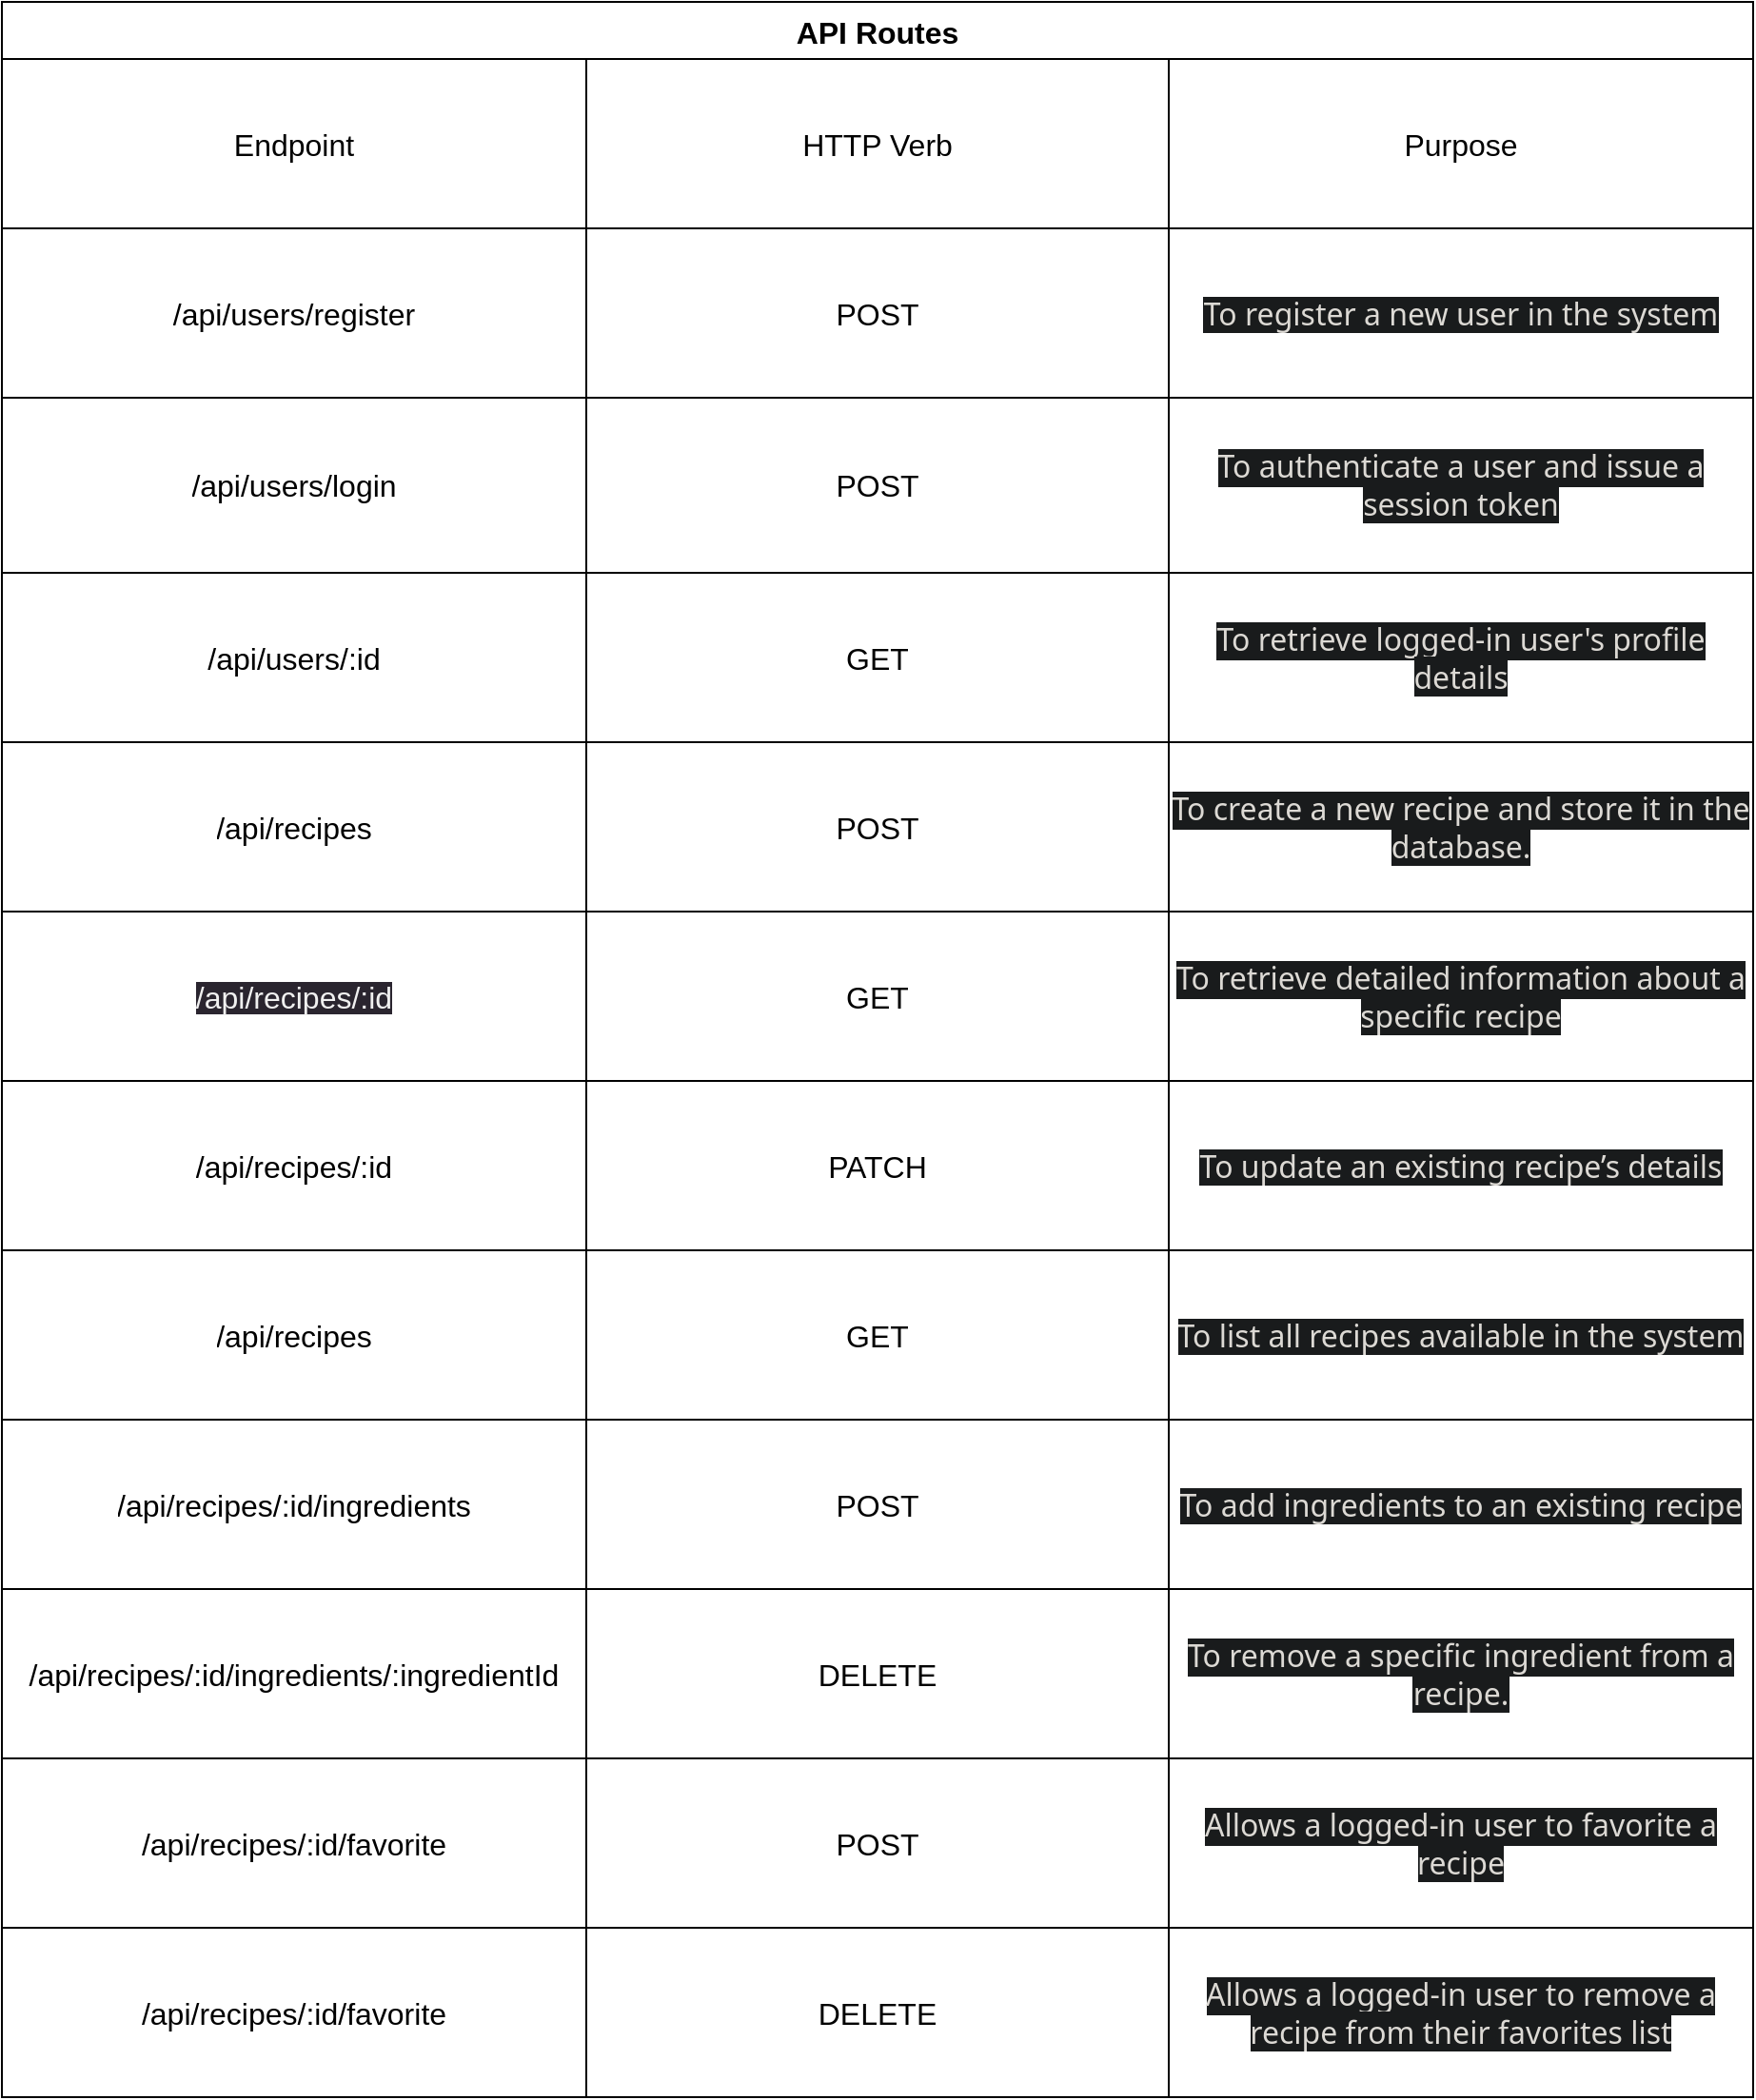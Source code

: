 <mxfile>
    <diagram id="S6L31jOvDiZtcp9Sf2Wv" name="Page-1">
        <mxGraphModel dx="2607" dy="1162" grid="1" gridSize="10" guides="1" tooltips="1" connect="1" arrows="1" fold="1" page="1" pageScale="1" pageWidth="850" pageHeight="1100" math="0" shadow="0">
            <root>
                <mxCell id="0"/>
                <mxCell id="1" parent="0"/>
                <mxCell id="2" value="API Routes" style="shape=table;startSize=30;container=1;collapsible=0;childLayout=tableLayout;fontStyle=1;align=center;fontSize=16;" vertex="1" parent="1">
                    <mxGeometry x="240" y="180" width="920" height="1101" as="geometry"/>
                </mxCell>
                <mxCell id="3" value="" style="shape=tableRow;horizontal=0;startSize=0;swimlaneHead=0;swimlaneBody=0;top=0;left=0;bottom=0;right=0;collapsible=0;dropTarget=0;fillColor=none;points=[[0,0.5],[1,0.5]];portConstraint=eastwest;" vertex="1" parent="2">
                    <mxGeometry y="30" width="920" height="89" as="geometry"/>
                </mxCell>
                <mxCell id="4" value="&lt;font style=&quot;font-size: 16px;&quot;&gt;Endpoint&lt;/font&gt;" style="shape=partialRectangle;html=1;whiteSpace=wrap;connectable=0;fillColor=none;top=0;left=0;bottom=0;right=0;overflow=hidden;" vertex="1" parent="3">
                    <mxGeometry width="307" height="89" as="geometry">
                        <mxRectangle width="307" height="89" as="alternateBounds"/>
                    </mxGeometry>
                </mxCell>
                <mxCell id="5" value="&lt;font style=&quot;font-size: 16px;&quot;&gt;HTTP Verb&lt;/font&gt;" style="shape=partialRectangle;html=1;whiteSpace=wrap;connectable=0;fillColor=none;top=0;left=0;bottom=0;right=0;overflow=hidden;" vertex="1" parent="3">
                    <mxGeometry x="307" width="306" height="89" as="geometry">
                        <mxRectangle width="306" height="89" as="alternateBounds"/>
                    </mxGeometry>
                </mxCell>
                <mxCell id="6" value="&lt;font style=&quot;font-size: 16px;&quot;&gt;Purpose&lt;/font&gt;" style="shape=partialRectangle;html=1;whiteSpace=wrap;connectable=0;fillColor=none;top=0;left=0;bottom=0;right=0;overflow=hidden;" vertex="1" parent="3">
                    <mxGeometry x="613" width="307" height="89" as="geometry">
                        <mxRectangle width="307" height="89" as="alternateBounds"/>
                    </mxGeometry>
                </mxCell>
                <mxCell id="7" value="" style="shape=tableRow;horizontal=0;startSize=0;swimlaneHead=0;swimlaneBody=0;top=0;left=0;bottom=0;right=0;collapsible=0;dropTarget=0;fillColor=none;points=[[0,0.5],[1,0.5]];portConstraint=eastwest;" vertex="1" parent="2">
                    <mxGeometry y="119" width="920" height="89" as="geometry"/>
                </mxCell>
                <mxCell id="8" value="&lt;font style=&quot;font-size: 16px;&quot;&gt;/api/users/register&lt;/font&gt;" style="shape=partialRectangle;html=1;whiteSpace=wrap;connectable=0;fillColor=none;top=0;left=0;bottom=0;right=0;overflow=hidden;" vertex="1" parent="7">
                    <mxGeometry width="307" height="89" as="geometry">
                        <mxRectangle width="307" height="89" as="alternateBounds"/>
                    </mxGeometry>
                </mxCell>
                <mxCell id="9" value="&lt;font style=&quot;font-size: 16px;&quot;&gt;POST&lt;/font&gt;" style="shape=partialRectangle;html=1;whiteSpace=wrap;connectable=0;fillColor=none;top=0;left=0;bottom=0;right=0;overflow=hidden;" vertex="1" parent="7">
                    <mxGeometry x="307" width="306" height="89" as="geometry">
                        <mxRectangle width="306" height="89" as="alternateBounds"/>
                    </mxGeometry>
                </mxCell>
                <mxCell id="10" value="&lt;span style=&quot;color: rgb(220, 217, 212); font-family: Söhne, ui-sans-serif, system-ui, -apple-system, &amp;quot;Segoe UI&amp;quot;, Roboto, Ubuntu, Cantarell, &amp;quot;Noto Sans&amp;quot;, sans-serif, &amp;quot;Helvetica Neue&amp;quot;, Arial, &amp;quot;Apple Color Emoji&amp;quot;, &amp;quot;Segoe UI Emoji&amp;quot;, &amp;quot;Segoe UI Symbol&amp;quot;, &amp;quot;Noto Color Emoji&amp;quot;; font-size: 16px; text-align: left; background-color: rgb(25, 27, 28);&quot;&gt;To register a new user in the system&lt;/span&gt;" style="shape=partialRectangle;html=1;whiteSpace=wrap;connectable=0;fillColor=none;top=0;left=0;bottom=0;right=0;overflow=hidden;" vertex="1" parent="7">
                    <mxGeometry x="613" width="307" height="89" as="geometry">
                        <mxRectangle width="307" height="89" as="alternateBounds"/>
                    </mxGeometry>
                </mxCell>
                <mxCell id="11" value="" style="shape=tableRow;horizontal=0;startSize=0;swimlaneHead=0;swimlaneBody=0;top=0;left=0;bottom=0;right=0;collapsible=0;dropTarget=0;fillColor=none;points=[[0,0.5],[1,0.5]];portConstraint=eastwest;" vertex="1" parent="2">
                    <mxGeometry y="208" width="920" height="92" as="geometry"/>
                </mxCell>
                <mxCell id="12" value="&lt;font style=&quot;font-size: 16px;&quot;&gt;/api/users/login&lt;/font&gt;" style="shape=partialRectangle;html=1;whiteSpace=wrap;connectable=0;fillColor=none;top=0;left=0;bottom=0;right=0;overflow=hidden;" vertex="1" parent="11">
                    <mxGeometry width="307" height="92" as="geometry">
                        <mxRectangle width="307" height="92" as="alternateBounds"/>
                    </mxGeometry>
                </mxCell>
                <mxCell id="13" value="&lt;font style=&quot;font-size: 16px;&quot;&gt;POST&lt;/font&gt;" style="shape=partialRectangle;html=1;whiteSpace=wrap;connectable=0;fillColor=none;top=0;left=0;bottom=0;right=0;overflow=hidden;" vertex="1" parent="11">
                    <mxGeometry x="307" width="306" height="92" as="geometry">
                        <mxRectangle width="306" height="92" as="alternateBounds"/>
                    </mxGeometry>
                </mxCell>
                <mxCell id="14" value="&lt;span style=&quot;color: rgb(220, 217, 212); font-family: Söhne, ui-sans-serif, system-ui, -apple-system, &amp;quot;Segoe UI&amp;quot;, Roboto, Ubuntu, Cantarell, &amp;quot;Noto Sans&amp;quot;, sans-serif, &amp;quot;Helvetica Neue&amp;quot;, Arial, &amp;quot;Apple Color Emoji&amp;quot;, &amp;quot;Segoe UI Emoji&amp;quot;, &amp;quot;Segoe UI Symbol&amp;quot;, &amp;quot;Noto Color Emoji&amp;quot;; font-size: 16px; text-align: left; background-color: rgb(25, 27, 28);&quot;&gt;To authenticate a user and issue a session token&lt;/span&gt;" style="shape=partialRectangle;html=1;whiteSpace=wrap;connectable=0;fillColor=none;top=0;left=0;bottom=0;right=0;overflow=hidden;" vertex="1" parent="11">
                    <mxGeometry x="613" width="307" height="92" as="geometry">
                        <mxRectangle width="307" height="92" as="alternateBounds"/>
                    </mxGeometry>
                </mxCell>
                <mxCell id="19" style="shape=tableRow;horizontal=0;startSize=0;swimlaneHead=0;swimlaneBody=0;top=0;left=0;bottom=0;right=0;collapsible=0;dropTarget=0;fillColor=none;points=[[0,0.5],[1,0.5]];portConstraint=eastwest;" vertex="1" parent="2">
                    <mxGeometry y="300" width="920" height="89" as="geometry"/>
                </mxCell>
                <mxCell id="20" value="&lt;font style=&quot;font-size: 16px;&quot;&gt;/api/users/:id&lt;/font&gt;" style="shape=partialRectangle;html=1;whiteSpace=wrap;connectable=0;fillColor=none;top=0;left=0;bottom=0;right=0;overflow=hidden;" vertex="1" parent="19">
                    <mxGeometry width="307" height="89" as="geometry">
                        <mxRectangle width="307" height="89" as="alternateBounds"/>
                    </mxGeometry>
                </mxCell>
                <mxCell id="21" value="&lt;font style=&quot;font-size: 16px;&quot;&gt;GET&lt;/font&gt;" style="shape=partialRectangle;html=1;whiteSpace=wrap;connectable=0;fillColor=none;top=0;left=0;bottom=0;right=0;overflow=hidden;" vertex="1" parent="19">
                    <mxGeometry x="307" width="306" height="89" as="geometry">
                        <mxRectangle width="306" height="89" as="alternateBounds"/>
                    </mxGeometry>
                </mxCell>
                <mxCell id="22" value="&lt;span style=&quot;color: rgb(220, 217, 212); font-family: Söhne, ui-sans-serif, system-ui, -apple-system, &amp;quot;Segoe UI&amp;quot;, Roboto, Ubuntu, Cantarell, &amp;quot;Noto Sans&amp;quot;, sans-serif, &amp;quot;Helvetica Neue&amp;quot;, Arial, &amp;quot;Apple Color Emoji&amp;quot;, &amp;quot;Segoe UI Emoji&amp;quot;, &amp;quot;Segoe UI Symbol&amp;quot;, &amp;quot;Noto Color Emoji&amp;quot;; font-size: 16px; text-align: left; background-color: rgb(25, 27, 28);&quot;&gt;To retrieve logged-in user's profile details&lt;/span&gt;" style="shape=partialRectangle;html=1;whiteSpace=wrap;connectable=0;fillColor=none;top=0;left=0;bottom=0;right=0;overflow=hidden;" vertex="1" parent="19">
                    <mxGeometry x="613" width="307" height="89" as="geometry">
                        <mxRectangle width="307" height="89" as="alternateBounds"/>
                    </mxGeometry>
                </mxCell>
                <mxCell id="15" style="shape=tableRow;horizontal=0;startSize=0;swimlaneHead=0;swimlaneBody=0;top=0;left=0;bottom=0;right=0;collapsible=0;dropTarget=0;fillColor=none;points=[[0,0.5],[1,0.5]];portConstraint=eastwest;" vertex="1" parent="2">
                    <mxGeometry y="389" width="920" height="89" as="geometry"/>
                </mxCell>
                <mxCell id="16" value="&lt;font style=&quot;font-size: 16px;&quot;&gt;/api/recipes&lt;/font&gt;" style="shape=partialRectangle;html=1;whiteSpace=wrap;connectable=0;fillColor=none;top=0;left=0;bottom=0;right=0;overflow=hidden;" vertex="1" parent="15">
                    <mxGeometry width="307" height="89" as="geometry">
                        <mxRectangle width="307" height="89" as="alternateBounds"/>
                    </mxGeometry>
                </mxCell>
                <mxCell id="17" value="&lt;font style=&quot;font-size: 16px;&quot;&gt;POST&lt;/font&gt;" style="shape=partialRectangle;html=1;whiteSpace=wrap;connectable=0;fillColor=none;top=0;left=0;bottom=0;right=0;overflow=hidden;" vertex="1" parent="15">
                    <mxGeometry x="307" width="306" height="89" as="geometry">
                        <mxRectangle width="306" height="89" as="alternateBounds"/>
                    </mxGeometry>
                </mxCell>
                <mxCell id="18" value="&lt;span style=&quot;color: rgb(220, 217, 212); font-family: Söhne, ui-sans-serif, system-ui, -apple-system, &amp;quot;Segoe UI&amp;quot;, Roboto, Ubuntu, Cantarell, &amp;quot;Noto Sans&amp;quot;, sans-serif, &amp;quot;Helvetica Neue&amp;quot;, Arial, &amp;quot;Apple Color Emoji&amp;quot;, &amp;quot;Segoe UI Emoji&amp;quot;, &amp;quot;Segoe UI Symbol&amp;quot;, &amp;quot;Noto Color Emoji&amp;quot;; font-size: 16px; text-align: left; background-color: rgb(25, 27, 28);&quot;&gt;To create a new recipe and store it in the database.&lt;/span&gt;" style="shape=partialRectangle;html=1;whiteSpace=wrap;connectable=0;fillColor=none;top=0;left=0;bottom=0;right=0;overflow=hidden;" vertex="1" parent="15">
                    <mxGeometry x="613" width="307" height="89" as="geometry">
                        <mxRectangle width="307" height="89" as="alternateBounds"/>
                    </mxGeometry>
                </mxCell>
                <mxCell id="31" style="shape=tableRow;horizontal=0;startSize=0;swimlaneHead=0;swimlaneBody=0;top=0;left=0;bottom=0;right=0;collapsible=0;dropTarget=0;fillColor=none;points=[[0,0.5],[1,0.5]];portConstraint=eastwest;" vertex="1" parent="2">
                    <mxGeometry y="478" width="920" height="89" as="geometry"/>
                </mxCell>
                <mxCell id="32" value="&lt;span style=&quot;color: rgb(240, 240, 240); font-family: Helvetica; font-size: 16px; font-style: normal; font-variant-ligatures: normal; font-variant-caps: normal; font-weight: 400; letter-spacing: normal; orphans: 2; text-align: center; text-indent: 0px; text-transform: none; widows: 2; word-spacing: 0px; -webkit-text-stroke-width: 0px; background-color: rgb(42, 37, 47); text-decoration-thickness: initial; text-decoration-style: initial; text-decoration-color: initial; float: none; display: inline !important;&quot;&gt;/api/recipes/:id&lt;/span&gt;" style="shape=partialRectangle;html=1;whiteSpace=wrap;connectable=0;fillColor=none;top=0;left=0;bottom=0;right=0;overflow=hidden;" vertex="1" parent="31">
                    <mxGeometry width="307" height="89" as="geometry">
                        <mxRectangle width="307" height="89" as="alternateBounds"/>
                    </mxGeometry>
                </mxCell>
                <mxCell id="33" value="&lt;font style=&quot;font-size: 16px;&quot;&gt;GET&lt;/font&gt;" style="shape=partialRectangle;html=1;whiteSpace=wrap;connectable=0;fillColor=none;top=0;left=0;bottom=0;right=0;overflow=hidden;" vertex="1" parent="31">
                    <mxGeometry x="307" width="306" height="89" as="geometry">
                        <mxRectangle width="306" height="89" as="alternateBounds"/>
                    </mxGeometry>
                </mxCell>
                <mxCell id="34" value="&lt;span style=&quot;color: rgb(220, 217, 212); font-family: Söhne, ui-sans-serif, system-ui, -apple-system, &amp;quot;Segoe UI&amp;quot;, Roboto, Ubuntu, Cantarell, &amp;quot;Noto Sans&amp;quot;, sans-serif, &amp;quot;Helvetica Neue&amp;quot;, Arial, &amp;quot;Apple Color Emoji&amp;quot;, &amp;quot;Segoe UI Emoji&amp;quot;, &amp;quot;Segoe UI Symbol&amp;quot;, &amp;quot;Noto Color Emoji&amp;quot;; font-size: 16px; text-align: left; background-color: rgb(25, 27, 28);&quot;&gt;To retrieve detailed information about a specific recipe&lt;/span&gt;" style="shape=partialRectangle;html=1;whiteSpace=wrap;connectable=0;fillColor=none;top=0;left=0;bottom=0;right=0;overflow=hidden;" vertex="1" parent="31">
                    <mxGeometry x="613" width="307" height="89" as="geometry">
                        <mxRectangle width="307" height="89" as="alternateBounds"/>
                    </mxGeometry>
                </mxCell>
                <mxCell id="27" style="shape=tableRow;horizontal=0;startSize=0;swimlaneHead=0;swimlaneBody=0;top=0;left=0;bottom=0;right=0;collapsible=0;dropTarget=0;fillColor=none;points=[[0,0.5],[1,0.5]];portConstraint=eastwest;" vertex="1" parent="2">
                    <mxGeometry y="567" width="920" height="89" as="geometry"/>
                </mxCell>
                <mxCell id="28" value="&lt;span style=&quot;font-size: 16px;&quot;&gt;/api/recipes/:id&lt;/span&gt;" style="shape=partialRectangle;html=1;whiteSpace=wrap;connectable=0;fillColor=none;top=0;left=0;bottom=0;right=0;overflow=hidden;" vertex="1" parent="27">
                    <mxGeometry width="307" height="89" as="geometry">
                        <mxRectangle width="307" height="89" as="alternateBounds"/>
                    </mxGeometry>
                </mxCell>
                <mxCell id="29" value="&lt;font style=&quot;font-size: 16px;&quot;&gt;PATCH&lt;/font&gt;" style="shape=partialRectangle;html=1;whiteSpace=wrap;connectable=0;fillColor=none;top=0;left=0;bottom=0;right=0;overflow=hidden;" vertex="1" parent="27">
                    <mxGeometry x="307" width="306" height="89" as="geometry">
                        <mxRectangle width="306" height="89" as="alternateBounds"/>
                    </mxGeometry>
                </mxCell>
                <mxCell id="30" value="&lt;span style=&quot;color: rgb(220, 217, 212); font-family: Söhne, ui-sans-serif, system-ui, -apple-system, &amp;quot;Segoe UI&amp;quot;, Roboto, Ubuntu, Cantarell, &amp;quot;Noto Sans&amp;quot;, sans-serif, &amp;quot;Helvetica Neue&amp;quot;, Arial, &amp;quot;Apple Color Emoji&amp;quot;, &amp;quot;Segoe UI Emoji&amp;quot;, &amp;quot;Segoe UI Symbol&amp;quot;, &amp;quot;Noto Color Emoji&amp;quot;; font-size: 16px; text-align: left; background-color: rgb(25, 27, 28);&quot;&gt;To update an existing recipe’s details&lt;/span&gt;" style="shape=partialRectangle;html=1;whiteSpace=wrap;connectable=0;fillColor=none;top=0;left=0;bottom=0;right=0;overflow=hidden;" vertex="1" parent="27">
                    <mxGeometry x="613" width="307" height="89" as="geometry">
                        <mxRectangle width="307" height="89" as="alternateBounds"/>
                    </mxGeometry>
                </mxCell>
                <mxCell id="35" style="shape=tableRow;horizontal=0;startSize=0;swimlaneHead=0;swimlaneBody=0;top=0;left=0;bottom=0;right=0;collapsible=0;dropTarget=0;fillColor=none;points=[[0,0.5],[1,0.5]];portConstraint=eastwest;" vertex="1" parent="2">
                    <mxGeometry y="656" width="920" height="89" as="geometry"/>
                </mxCell>
                <mxCell id="36" value="&lt;span style=&quot;font-size: 16px;&quot;&gt;/api/recipes&lt;/span&gt;" style="shape=partialRectangle;html=1;whiteSpace=wrap;connectable=0;fillColor=none;top=0;left=0;bottom=0;right=0;overflow=hidden;" vertex="1" parent="35">
                    <mxGeometry width="307" height="89" as="geometry">
                        <mxRectangle width="307" height="89" as="alternateBounds"/>
                    </mxGeometry>
                </mxCell>
                <mxCell id="37" value="&lt;font style=&quot;font-size: 16px;&quot;&gt;GET&lt;/font&gt;" style="shape=partialRectangle;html=1;whiteSpace=wrap;connectable=0;fillColor=none;top=0;left=0;bottom=0;right=0;overflow=hidden;" vertex="1" parent="35">
                    <mxGeometry x="307" width="306" height="89" as="geometry">
                        <mxRectangle width="306" height="89" as="alternateBounds"/>
                    </mxGeometry>
                </mxCell>
                <mxCell id="38" value="&lt;span style=&quot;color: rgb(220, 217, 212); font-family: Söhne, ui-sans-serif, system-ui, -apple-system, &amp;quot;Segoe UI&amp;quot;, Roboto, Ubuntu, Cantarell, &amp;quot;Noto Sans&amp;quot;, sans-serif, &amp;quot;Helvetica Neue&amp;quot;, Arial, &amp;quot;Apple Color Emoji&amp;quot;, &amp;quot;Segoe UI Emoji&amp;quot;, &amp;quot;Segoe UI Symbol&amp;quot;, &amp;quot;Noto Color Emoji&amp;quot;; font-size: 16px; text-align: left; background-color: rgb(25, 27, 28);&quot;&gt;To list all recipes available in the system&lt;/span&gt;" style="shape=partialRectangle;html=1;whiteSpace=wrap;connectable=0;fillColor=none;top=0;left=0;bottom=0;right=0;overflow=hidden;" vertex="1" parent="35">
                    <mxGeometry x="613" width="307" height="89" as="geometry">
                        <mxRectangle width="307" height="89" as="alternateBounds"/>
                    </mxGeometry>
                </mxCell>
                <mxCell id="39" style="shape=tableRow;horizontal=0;startSize=0;swimlaneHead=0;swimlaneBody=0;top=0;left=0;bottom=0;right=0;collapsible=0;dropTarget=0;fillColor=none;points=[[0,0.5],[1,0.5]];portConstraint=eastwest;" vertex="1" parent="2">
                    <mxGeometry y="745" width="920" height="89" as="geometry"/>
                </mxCell>
                <mxCell id="40" value="&lt;span style=&quot;font-size: 16px;&quot;&gt;/api/recipes/:id/ingredients&lt;/span&gt;" style="shape=partialRectangle;html=1;whiteSpace=wrap;connectable=0;fillColor=none;top=0;left=0;bottom=0;right=0;overflow=hidden;" vertex="1" parent="39">
                    <mxGeometry width="307" height="89" as="geometry">
                        <mxRectangle width="307" height="89" as="alternateBounds"/>
                    </mxGeometry>
                </mxCell>
                <mxCell id="41" value="&lt;font style=&quot;font-size: 16px;&quot;&gt;POST&lt;/font&gt;" style="shape=partialRectangle;html=1;whiteSpace=wrap;connectable=0;fillColor=none;top=0;left=0;bottom=0;right=0;overflow=hidden;" vertex="1" parent="39">
                    <mxGeometry x="307" width="306" height="89" as="geometry">
                        <mxRectangle width="306" height="89" as="alternateBounds"/>
                    </mxGeometry>
                </mxCell>
                <mxCell id="42" value="&lt;span style=&quot;color: rgb(220, 217, 212); font-family: Söhne, ui-sans-serif, system-ui, -apple-system, &amp;quot;Segoe UI&amp;quot;, Roboto, Ubuntu, Cantarell, &amp;quot;Noto Sans&amp;quot;, sans-serif, &amp;quot;Helvetica Neue&amp;quot;, Arial, &amp;quot;Apple Color Emoji&amp;quot;, &amp;quot;Segoe UI Emoji&amp;quot;, &amp;quot;Segoe UI Symbol&amp;quot;, &amp;quot;Noto Color Emoji&amp;quot;; font-size: 16px; text-align: left; background-color: rgb(25, 27, 28);&quot;&gt;To add ingredients to an existing recipe&lt;/span&gt;" style="shape=partialRectangle;html=1;whiteSpace=wrap;connectable=0;fillColor=none;top=0;left=0;bottom=0;right=0;overflow=hidden;" vertex="1" parent="39">
                    <mxGeometry x="613" width="307" height="89" as="geometry">
                        <mxRectangle width="307" height="89" as="alternateBounds"/>
                    </mxGeometry>
                </mxCell>
                <mxCell id="43" style="shape=tableRow;horizontal=0;startSize=0;swimlaneHead=0;swimlaneBody=0;top=0;left=0;bottom=0;right=0;collapsible=0;dropTarget=0;fillColor=none;points=[[0,0.5],[1,0.5]];portConstraint=eastwest;" vertex="1" parent="2">
                    <mxGeometry y="834" width="920" height="89" as="geometry"/>
                </mxCell>
                <mxCell id="44" value="&lt;span style=&quot;font-size: 16px;&quot;&gt;/api/recipes/:id/ingredients/:ingredientId&lt;/span&gt;" style="shape=partialRectangle;html=1;whiteSpace=wrap;connectable=0;fillColor=none;top=0;left=0;bottom=0;right=0;overflow=hidden;" vertex="1" parent="43">
                    <mxGeometry width="307" height="89" as="geometry">
                        <mxRectangle width="307" height="89" as="alternateBounds"/>
                    </mxGeometry>
                </mxCell>
                <mxCell id="45" value="&lt;font style=&quot;font-size: 16px;&quot;&gt;DELETE&lt;/font&gt;" style="shape=partialRectangle;html=1;whiteSpace=wrap;connectable=0;fillColor=none;top=0;left=0;bottom=0;right=0;overflow=hidden;" vertex="1" parent="43">
                    <mxGeometry x="307" width="306" height="89" as="geometry">
                        <mxRectangle width="306" height="89" as="alternateBounds"/>
                    </mxGeometry>
                </mxCell>
                <mxCell id="46" value="&lt;span style=&quot;color: rgb(220, 217, 212); font-family: Söhne, ui-sans-serif, system-ui, -apple-system, &amp;quot;Segoe UI&amp;quot;, Roboto, Ubuntu, Cantarell, &amp;quot;Noto Sans&amp;quot;, sans-serif, &amp;quot;Helvetica Neue&amp;quot;, Arial, &amp;quot;Apple Color Emoji&amp;quot;, &amp;quot;Segoe UI Emoji&amp;quot;, &amp;quot;Segoe UI Symbol&amp;quot;, &amp;quot;Noto Color Emoji&amp;quot;; font-size: 16px; text-align: left; background-color: rgb(25, 27, 28);&quot;&gt;To remove a specific ingredient from a recipe.&lt;/span&gt;" style="shape=partialRectangle;html=1;whiteSpace=wrap;connectable=0;fillColor=none;top=0;left=0;bottom=0;right=0;overflow=hidden;" vertex="1" parent="43">
                    <mxGeometry x="613" width="307" height="89" as="geometry">
                        <mxRectangle width="307" height="89" as="alternateBounds"/>
                    </mxGeometry>
                </mxCell>
                <mxCell id="47" style="shape=tableRow;horizontal=0;startSize=0;swimlaneHead=0;swimlaneBody=0;top=0;left=0;bottom=0;right=0;collapsible=0;dropTarget=0;fillColor=none;points=[[0,0.5],[1,0.5]];portConstraint=eastwest;" vertex="1" parent="2">
                    <mxGeometry y="923" width="920" height="89" as="geometry"/>
                </mxCell>
                <mxCell id="48" value="&lt;span style=&quot;font-size: 16px;&quot;&gt;/api/recipes/:id/favorite&lt;/span&gt;" style="shape=partialRectangle;html=1;whiteSpace=wrap;connectable=0;fillColor=none;top=0;left=0;bottom=0;right=0;overflow=hidden;" vertex="1" parent="47">
                    <mxGeometry width="307" height="89" as="geometry">
                        <mxRectangle width="307" height="89" as="alternateBounds"/>
                    </mxGeometry>
                </mxCell>
                <mxCell id="49" value="&lt;font style=&quot;font-size: 16px;&quot;&gt;POST&lt;/font&gt;" style="shape=partialRectangle;html=1;whiteSpace=wrap;connectable=0;fillColor=none;top=0;left=0;bottom=0;right=0;overflow=hidden;" vertex="1" parent="47">
                    <mxGeometry x="307" width="306" height="89" as="geometry">
                        <mxRectangle width="306" height="89" as="alternateBounds"/>
                    </mxGeometry>
                </mxCell>
                <mxCell id="50" value="&lt;span style=&quot;color: rgb(220, 217, 212); font-family: Söhne, ui-sans-serif, system-ui, -apple-system, &amp;quot;Segoe UI&amp;quot;, Roboto, Ubuntu, Cantarell, &amp;quot;Noto Sans&amp;quot;, sans-serif, &amp;quot;Helvetica Neue&amp;quot;, Arial, &amp;quot;Apple Color Emoji&amp;quot;, &amp;quot;Segoe UI Emoji&amp;quot;, &amp;quot;Segoe UI Symbol&amp;quot;, &amp;quot;Noto Color Emoji&amp;quot;; font-size: 16px; text-align: left; background-color: rgb(25, 27, 28);&quot;&gt;Allows a logged-in user to favorite a recipe&lt;/span&gt;" style="shape=partialRectangle;html=1;whiteSpace=wrap;connectable=0;fillColor=none;top=0;left=0;bottom=0;right=0;overflow=hidden;" vertex="1" parent="47">
                    <mxGeometry x="613" width="307" height="89" as="geometry">
                        <mxRectangle width="307" height="89" as="alternateBounds"/>
                    </mxGeometry>
                </mxCell>
                <mxCell id="51" style="shape=tableRow;horizontal=0;startSize=0;swimlaneHead=0;swimlaneBody=0;top=0;left=0;bottom=0;right=0;collapsible=0;dropTarget=0;fillColor=none;points=[[0,0.5],[1,0.5]];portConstraint=eastwest;" vertex="1" parent="2">
                    <mxGeometry y="1012" width="920" height="89" as="geometry"/>
                </mxCell>
                <mxCell id="52" value="&lt;span style=&quot;font-size: 16px;&quot;&gt;/api/recipes/:id/favorite&lt;/span&gt;" style="shape=partialRectangle;html=1;whiteSpace=wrap;connectable=0;fillColor=none;top=0;left=0;bottom=0;right=0;overflow=hidden;" vertex="1" parent="51">
                    <mxGeometry width="307" height="89" as="geometry">
                        <mxRectangle width="307" height="89" as="alternateBounds"/>
                    </mxGeometry>
                </mxCell>
                <mxCell id="53" value="&lt;font style=&quot;font-size: 16px;&quot;&gt;DELETE&lt;/font&gt;" style="shape=partialRectangle;html=1;whiteSpace=wrap;connectable=0;fillColor=none;top=0;left=0;bottom=0;right=0;overflow=hidden;" vertex="1" parent="51">
                    <mxGeometry x="307" width="306" height="89" as="geometry">
                        <mxRectangle width="306" height="89" as="alternateBounds"/>
                    </mxGeometry>
                </mxCell>
                <mxCell id="54" value="&lt;span style=&quot;color: rgb(220, 217, 212); font-family: Söhne, ui-sans-serif, system-ui, -apple-system, &amp;quot;Segoe UI&amp;quot;, Roboto, Ubuntu, Cantarell, &amp;quot;Noto Sans&amp;quot;, sans-serif, &amp;quot;Helvetica Neue&amp;quot;, Arial, &amp;quot;Apple Color Emoji&amp;quot;, &amp;quot;Segoe UI Emoji&amp;quot;, &amp;quot;Segoe UI Symbol&amp;quot;, &amp;quot;Noto Color Emoji&amp;quot;; font-size: 16px; text-align: left; background-color: rgb(25, 27, 28);&quot;&gt;Allows a logged-in user to remove a recipe from their favorites list&lt;/span&gt;" style="shape=partialRectangle;html=1;whiteSpace=wrap;connectable=0;fillColor=none;top=0;left=0;bottom=0;right=0;overflow=hidden;" vertex="1" parent="51">
                    <mxGeometry x="613" width="307" height="89" as="geometry">
                        <mxRectangle width="307" height="89" as="alternateBounds"/>
                    </mxGeometry>
                </mxCell>
            </root>
        </mxGraphModel>
    </diagram>
</mxfile>
